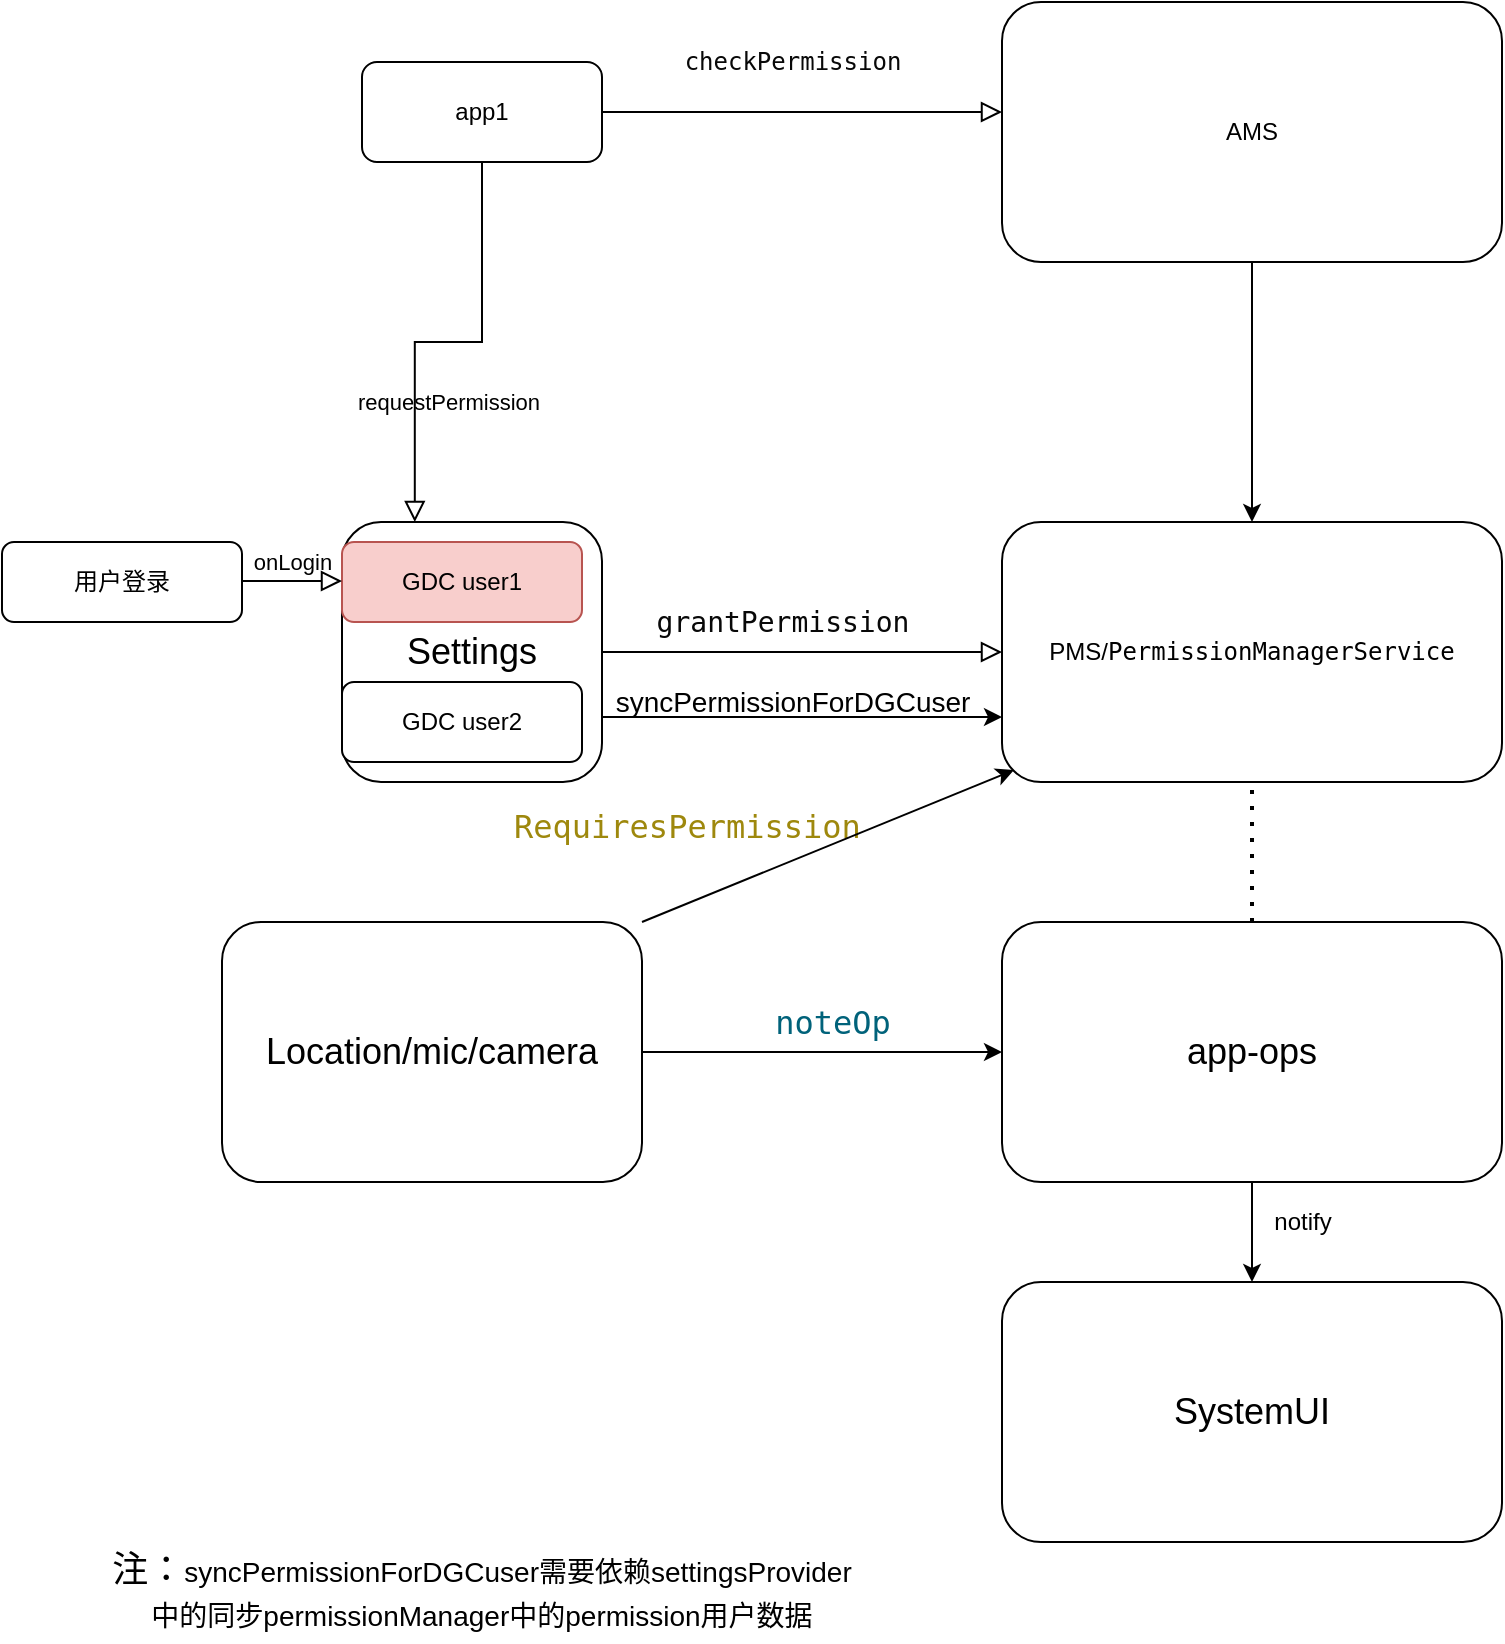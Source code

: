 <mxfile version="16.6.7" type="github">
  <diagram id="C5RBs43oDa-KdzZeNtuy" name="Page-1">
    <mxGraphModel dx="1379" dy="773" grid="1" gridSize="10" guides="1" tooltips="1" connect="1" arrows="1" fold="1" page="1" pageScale="1" pageWidth="827" pageHeight="1169" math="0" shadow="0">
      <root>
        <mxCell id="WIyWlLk6GJQsqaUBKTNV-0" />
        <mxCell id="WIyWlLk6GJQsqaUBKTNV-1" parent="WIyWlLk6GJQsqaUBKTNV-0" />
        <mxCell id="WIyWlLk6GJQsqaUBKTNV-3" value="&lt;font style=&quot;font-size: 12px&quot;&gt;PMS/&lt;span style=&quot;background-color: rgb(255 , 255 , 255) ; font-family: &amp;#34;jetbrains mono&amp;#34; , monospace&quot;&gt;PermissionManagerService&lt;/span&gt;&lt;/font&gt;" style="rounded=1;whiteSpace=wrap;html=1;fontSize=12;glass=0;strokeWidth=1;shadow=0;" parent="WIyWlLk6GJQsqaUBKTNV-1" vertex="1">
          <mxGeometry x="530" y="360" width="250" height="130" as="geometry" />
        </mxCell>
        <mxCell id="WIyWlLk6GJQsqaUBKTNV-5" value="requestPermission" style="edgeStyle=orthogonalEdgeStyle;rounded=0;html=1;jettySize=auto;orthogonalLoop=1;fontSize=11;endArrow=block;endFill=0;endSize=8;strokeWidth=1;shadow=0;labelBackgroundColor=none;exitX=0.5;exitY=1;exitDx=0;exitDy=0;entryX=0.28;entryY=0;entryDx=0;entryDy=0;entryPerimeter=0;" parent="WIyWlLk6GJQsqaUBKTNV-1" source="WIyWlLk6GJQsqaUBKTNV-7" target="FSKO9tNue7BpNNd8BNBm-1" edge="1">
          <mxGeometry y="30" relative="1" as="geometry">
            <mxPoint as="offset" />
            <mxPoint x="120" y="160" as="targetPoint" />
          </mxGeometry>
        </mxCell>
        <mxCell id="WIyWlLk6GJQsqaUBKTNV-7" value="app1" style="rounded=1;whiteSpace=wrap;html=1;fontSize=12;glass=0;strokeWidth=1;shadow=0;" parent="WIyWlLk6GJQsqaUBKTNV-1" vertex="1">
          <mxGeometry x="210" y="130" width="120" height="50" as="geometry" />
        </mxCell>
        <mxCell id="WIyWlLk6GJQsqaUBKTNV-12" value="用户登录" style="rounded=1;whiteSpace=wrap;html=1;fontSize=12;glass=0;strokeWidth=1;shadow=0;" parent="WIyWlLk6GJQsqaUBKTNV-1" vertex="1">
          <mxGeometry x="30" y="370" width="120" height="40" as="geometry" />
        </mxCell>
        <mxCell id="FSKO9tNue7BpNNd8BNBm-1" value="&lt;font style=&quot;font-size: 18px&quot;&gt;Settings&lt;/font&gt;" style="rounded=1;whiteSpace=wrap;html=1;fontSize=12;glass=0;strokeWidth=1;shadow=0;" vertex="1" parent="WIyWlLk6GJQsqaUBKTNV-1">
          <mxGeometry x="200" y="360" width="130" height="130" as="geometry" />
        </mxCell>
        <mxCell id="FSKO9tNue7BpNNd8BNBm-2" value="&lt;font style=&quot;font-size: 18px&quot;&gt;SystemUI&lt;/font&gt;" style="rounded=1;whiteSpace=wrap;html=1;fontSize=12;glass=0;strokeWidth=1;shadow=0;" vertex="1" parent="WIyWlLk6GJQsqaUBKTNV-1">
          <mxGeometry x="530" y="740" width="250" height="130" as="geometry" />
        </mxCell>
        <mxCell id="FSKO9tNue7BpNNd8BNBm-3" value="&lt;font style=&quot;font-size: 18px&quot;&gt;app-ops&lt;/font&gt;" style="rounded=1;whiteSpace=wrap;html=1;fontSize=12;glass=0;strokeWidth=1;shadow=0;" vertex="1" parent="WIyWlLk6GJQsqaUBKTNV-1">
          <mxGeometry x="530" y="560" width="250" height="130" as="geometry" />
        </mxCell>
        <mxCell id="FSKO9tNue7BpNNd8BNBm-5" value="GDC user1" style="rounded=1;whiteSpace=wrap;html=1;fontSize=12;glass=0;strokeWidth=1;shadow=0;fillColor=#f8cecc;strokeColor=#b85450;" vertex="1" parent="WIyWlLk6GJQsqaUBKTNV-1">
          <mxGeometry x="200" y="370" width="120" height="40" as="geometry" />
        </mxCell>
        <mxCell id="FSKO9tNue7BpNNd8BNBm-6" value="GDC user2" style="rounded=1;whiteSpace=wrap;html=1;fontSize=12;glass=0;strokeWidth=1;shadow=0;" vertex="1" parent="WIyWlLk6GJQsqaUBKTNV-1">
          <mxGeometry x="200" y="440" width="120" height="40" as="geometry" />
        </mxCell>
        <mxCell id="FSKO9tNue7BpNNd8BNBm-8" value="AMS" style="rounded=1;whiteSpace=wrap;html=1;fontSize=12;glass=0;strokeWidth=1;shadow=0;" vertex="1" parent="WIyWlLk6GJQsqaUBKTNV-1">
          <mxGeometry x="530" y="100" width="250" height="130" as="geometry" />
        </mxCell>
        <mxCell id="FSKO9tNue7BpNNd8BNBm-9" value="&lt;span style=&quot;background-color: rgb(255 , 255 , 255) ; color: rgb(8 , 8 , 8) ; font-family: &amp;#34;jetbrains mono&amp;#34; , monospace&quot;&gt;&lt;font style=&quot;font-size: 12px&quot;&gt;checkPermission&lt;/font&gt;&lt;/span&gt;" style="edgeStyle=orthogonalEdgeStyle;rounded=0;html=1;jettySize=auto;orthogonalLoop=1;fontSize=11;endArrow=block;endFill=0;endSize=8;strokeWidth=1;shadow=0;labelBackgroundColor=none;exitX=1;exitY=0.5;exitDx=0;exitDy=0;" edge="1" parent="WIyWlLk6GJQsqaUBKTNV-1" source="WIyWlLk6GJQsqaUBKTNV-7" target="FSKO9tNue7BpNNd8BNBm-8">
          <mxGeometry x="-0.048" y="25" relative="1" as="geometry">
            <mxPoint as="offset" />
            <mxPoint x="490" y="230" as="sourcePoint" />
            <mxPoint x="531" y="160" as="targetPoint" />
            <Array as="points">
              <mxPoint x="430" y="155" />
              <mxPoint x="430" y="155" />
            </Array>
          </mxGeometry>
        </mxCell>
        <mxCell id="FSKO9tNue7BpNNd8BNBm-18" value="onLogin" style="edgeStyle=orthogonalEdgeStyle;rounded=0;html=1;jettySize=auto;orthogonalLoop=1;fontSize=11;endArrow=block;endFill=0;endSize=8;strokeWidth=1;shadow=0;labelBackgroundColor=none;" edge="1" parent="WIyWlLk6GJQsqaUBKTNV-1">
          <mxGeometry y="10" relative="1" as="geometry">
            <mxPoint as="offset" />
            <mxPoint x="150" y="389.5" as="sourcePoint" />
            <mxPoint x="200" y="389.5" as="targetPoint" />
            <Array as="points">
              <mxPoint x="180" y="390" />
              <mxPoint x="180" y="390" />
            </Array>
          </mxGeometry>
        </mxCell>
        <mxCell id="FSKO9tNue7BpNNd8BNBm-19" value="&lt;font color=&quot;#080808&quot; face=&quot;jetbrains mono, monospace&quot; style=&quot;font-size: 14px&quot;&gt;&lt;span style=&quot;background-color: rgb(255 , 255 , 255)&quot;&gt;grantPermission&lt;/span&gt;&lt;/font&gt;" style="edgeStyle=orthogonalEdgeStyle;rounded=0;html=1;jettySize=auto;orthogonalLoop=1;fontSize=11;endArrow=block;endFill=0;endSize=8;strokeWidth=1;shadow=0;labelBackgroundColor=none;exitX=1;exitY=0.5;exitDx=0;exitDy=0;entryX=0;entryY=0.5;entryDx=0;entryDy=0;" edge="1" parent="WIyWlLk6GJQsqaUBKTNV-1" source="FSKO9tNue7BpNNd8BNBm-1" target="WIyWlLk6GJQsqaUBKTNV-3">
          <mxGeometry x="-0.1" y="15" relative="1" as="geometry">
            <mxPoint as="offset" />
            <mxPoint x="340" y="165" as="sourcePoint" />
            <mxPoint x="540" y="165" as="targetPoint" />
            <Array as="points">
              <mxPoint x="490" y="425" />
              <mxPoint x="490" y="425" />
            </Array>
          </mxGeometry>
        </mxCell>
        <mxCell id="FSKO9tNue7BpNNd8BNBm-28" value="" style="endArrow=classic;html=1;rounded=0;fontSize=12;exitX=0.5;exitY=1;exitDx=0;exitDy=0;entryX=0.5;entryY=0;entryDx=0;entryDy=0;" edge="1" parent="WIyWlLk6GJQsqaUBKTNV-1" source="FSKO9tNue7BpNNd8BNBm-3" target="FSKO9tNue7BpNNd8BNBm-2">
          <mxGeometry width="50" height="50" relative="1" as="geometry">
            <mxPoint x="660" y="760" as="sourcePoint" />
            <mxPoint x="710" y="710" as="targetPoint" />
          </mxGeometry>
        </mxCell>
        <mxCell id="FSKO9tNue7BpNNd8BNBm-29" value="notify" style="text;html=1;align=center;verticalAlign=middle;resizable=0;points=[];autosize=1;strokeColor=none;fillColor=none;fontSize=12;" vertex="1" parent="WIyWlLk6GJQsqaUBKTNV-1">
          <mxGeometry x="660" y="700" width="40" height="20" as="geometry" />
        </mxCell>
        <mxCell id="FSKO9tNue7BpNNd8BNBm-31" value="" style="endArrow=classic;html=1;rounded=0;fontSize=12;exitX=1;exitY=0.75;exitDx=0;exitDy=0;entryX=0;entryY=0.75;entryDx=0;entryDy=0;" edge="1" parent="WIyWlLk6GJQsqaUBKTNV-1" source="FSKO9tNue7BpNNd8BNBm-1" target="WIyWlLk6GJQsqaUBKTNV-3">
          <mxGeometry width="50" height="50" relative="1" as="geometry">
            <mxPoint x="450" y="490" as="sourcePoint" />
            <mxPoint x="500" y="440" as="targetPoint" />
          </mxGeometry>
        </mxCell>
        <mxCell id="FSKO9tNue7BpNNd8BNBm-32" value="&lt;font style=&quot;font-size: 14px&quot;&gt;syncPermissionForDGCuser&lt;/font&gt;" style="text;html=1;align=center;verticalAlign=middle;resizable=0;points=[];autosize=1;strokeColor=none;fillColor=none;fontSize=10;" vertex="1" parent="WIyWlLk6GJQsqaUBKTNV-1">
          <mxGeometry x="330" y="440" width="190" height="20" as="geometry" />
        </mxCell>
        <mxCell id="FSKO9tNue7BpNNd8BNBm-33" value="" style="endArrow=classic;html=1;rounded=0;fontSize=14;exitX=0.5;exitY=1;exitDx=0;exitDy=0;entryX=0.5;entryY=0;entryDx=0;entryDy=0;" edge="1" parent="WIyWlLk6GJQsqaUBKTNV-1" source="FSKO9tNue7BpNNd8BNBm-8" target="WIyWlLk6GJQsqaUBKTNV-3">
          <mxGeometry width="50" height="50" relative="1" as="geometry">
            <mxPoint x="390" y="450" as="sourcePoint" />
            <mxPoint x="440" y="400" as="targetPoint" />
          </mxGeometry>
        </mxCell>
        <mxCell id="FSKO9tNue7BpNNd8BNBm-37" value="" style="endArrow=none;dashed=1;html=1;dashPattern=1 3;strokeWidth=2;rounded=0;fontSize=14;entryX=0.5;entryY=1;entryDx=0;entryDy=0;exitX=0.5;exitY=0;exitDx=0;exitDy=0;" edge="1" parent="WIyWlLk6GJQsqaUBKTNV-1" source="FSKO9tNue7BpNNd8BNBm-3" target="WIyWlLk6GJQsqaUBKTNV-3">
          <mxGeometry width="50" height="50" relative="1" as="geometry">
            <mxPoint x="390" y="550" as="sourcePoint" />
            <mxPoint x="440" y="500" as="targetPoint" />
          </mxGeometry>
        </mxCell>
        <mxCell id="FSKO9tNue7BpNNd8BNBm-38" value="&lt;font style=&quot;font-size: 18px&quot;&gt;Location/mic/camera&lt;/font&gt;" style="rounded=1;whiteSpace=wrap;html=1;fontSize=12;glass=0;strokeWidth=1;shadow=0;" vertex="1" parent="WIyWlLk6GJQsqaUBKTNV-1">
          <mxGeometry x="140" y="560" width="210" height="130" as="geometry" />
        </mxCell>
        <mxCell id="FSKO9tNue7BpNNd8BNBm-39" value="&lt;pre style=&quot;background-color: #ffffff ; color: #080808 ; font-family: &amp;#34;jetbrains mono&amp;#34; , monospace ; font-size: 12.0pt&quot;&gt;&lt;span style=&quot;color: #00627a&quot;&gt;noteOp&lt;/span&gt;&lt;/pre&gt;" style="text;html=1;align=center;verticalAlign=middle;resizable=0;points=[];autosize=1;strokeColor=none;fillColor=none;fontSize=10;" vertex="1" parent="WIyWlLk6GJQsqaUBKTNV-1">
          <mxGeometry x="410" y="585" width="70" height="50" as="geometry" />
        </mxCell>
        <mxCell id="FSKO9tNue7BpNNd8BNBm-40" value="" style="endArrow=classic;html=1;rounded=0;fontSize=18;exitX=1;exitY=0.5;exitDx=0;exitDy=0;entryX=0;entryY=0.5;entryDx=0;entryDy=0;" edge="1" parent="WIyWlLk6GJQsqaUBKTNV-1" source="FSKO9tNue7BpNNd8BNBm-38" target="FSKO9tNue7BpNNd8BNBm-3">
          <mxGeometry width="50" height="50" relative="1" as="geometry">
            <mxPoint x="390" y="440" as="sourcePoint" />
            <mxPoint x="440" y="390" as="targetPoint" />
          </mxGeometry>
        </mxCell>
        <mxCell id="FSKO9tNue7BpNNd8BNBm-41" value="&lt;pre style=&quot;background-color: #ffffff ; color: #080808 ; font-family: &amp;quot;jetbrains mono&amp;quot; , monospace ; font-size: 12.0pt&quot;&gt;&lt;span style=&quot;color: #9e880d&quot;&gt;RequiresPermission&lt;/span&gt;&lt;/pre&gt;" style="text;whiteSpace=wrap;html=1;fontSize=18;" vertex="1" parent="WIyWlLk6GJQsqaUBKTNV-1">
          <mxGeometry x="284" y="480" width="130" height="70" as="geometry" />
        </mxCell>
        <mxCell id="FSKO9tNue7BpNNd8BNBm-42" value="" style="endArrow=classic;html=1;rounded=0;fontSize=18;exitX=1;exitY=0;exitDx=0;exitDy=0;entryX=0.024;entryY=0.954;entryDx=0;entryDy=0;entryPerimeter=0;" edge="1" parent="WIyWlLk6GJQsqaUBKTNV-1" source="FSKO9tNue7BpNNd8BNBm-38" target="WIyWlLk6GJQsqaUBKTNV-3">
          <mxGeometry width="50" height="50" relative="1" as="geometry">
            <mxPoint x="390" y="410" as="sourcePoint" />
            <mxPoint x="440" y="360" as="targetPoint" />
            <Array as="points" />
          </mxGeometry>
        </mxCell>
        <mxCell id="FSKO9tNue7BpNNd8BNBm-44" value="注：&lt;span style=&quot;font-size: 14px&quot;&gt;syncPermissionForDGCuser需要依赖settingsProvider中的同步permissionManager中的permission用户数据&lt;/span&gt;" style="text;html=1;strokeColor=none;fillColor=none;align=center;verticalAlign=middle;whiteSpace=wrap;rounded=0;fontSize=18;" vertex="1" parent="WIyWlLk6GJQsqaUBKTNV-1">
          <mxGeometry x="80" y="870" width="380" height="50" as="geometry" />
        </mxCell>
      </root>
    </mxGraphModel>
  </diagram>
</mxfile>

